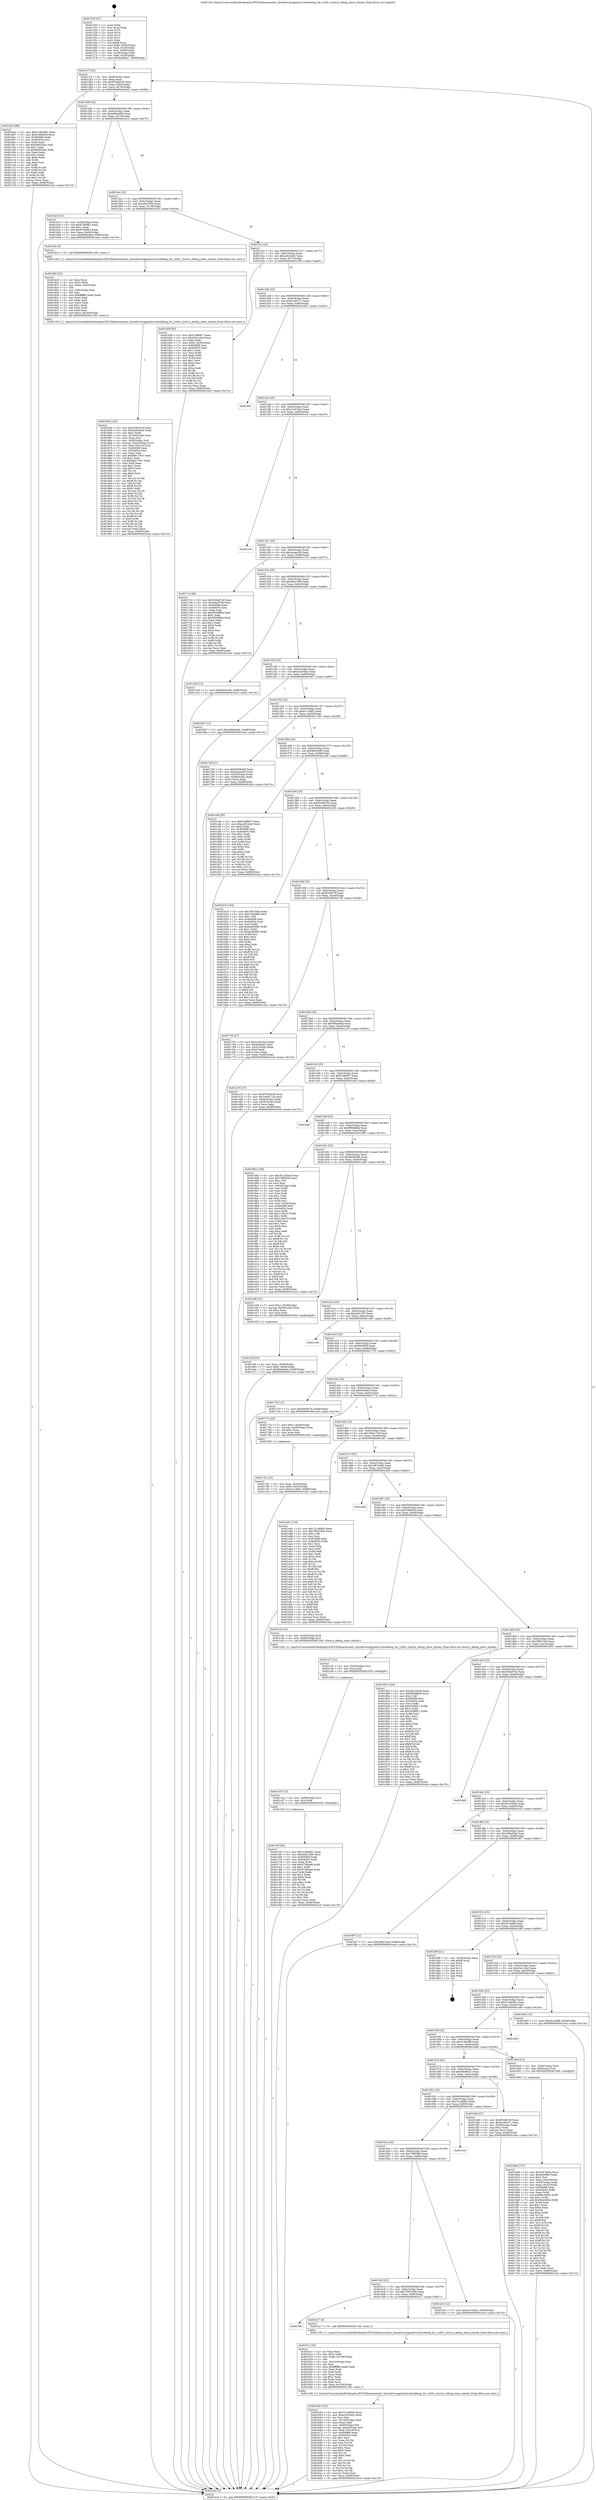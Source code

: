 digraph "0x401250" {
  label = "0x401250 (/mnt/c/Users/mathe/Desktop/tcc/POCII/binaries/extr_linuxdriversgpuhost1xhwdebug_hw_1x06.c_host1x_debug_show_mlocks_Final-ollvm.out::main(0))"
  labelloc = "t"
  node[shape=record]

  Entry [label="",width=0.3,height=0.3,shape=circle,fillcolor=black,style=filled]
  "0x40127f" [label="{
     0x40127f [23]\l
     | [instrs]\l
     &nbsp;&nbsp;0x40127f \<+3\>: mov -0x68(%rbp),%eax\l
     &nbsp;&nbsp;0x401282 \<+2\>: mov %eax,%ecx\l
     &nbsp;&nbsp;0x401284 \<+6\>: sub $0x97b9d238,%ecx\l
     &nbsp;&nbsp;0x40128a \<+3\>: mov %eax,-0x6c(%rbp)\l
     &nbsp;&nbsp;0x40128d \<+3\>: mov %ecx,-0x70(%rbp)\l
     &nbsp;&nbsp;0x401290 \<+6\>: je 0000000000401be2 \<main+0x992\>\l
  }"]
  "0x401be2" [label="{
     0x401be2 [88]\l
     | [instrs]\l
     &nbsp;&nbsp;0x401be2 \<+5\>: mov $0x5148e961,%eax\l
     &nbsp;&nbsp;0x401be7 \<+5\>: mov $0x2386a92f,%ecx\l
     &nbsp;&nbsp;0x401bec \<+7\>: mov 0x404068,%edx\l
     &nbsp;&nbsp;0x401bf3 \<+7\>: mov 0x404054,%esi\l
     &nbsp;&nbsp;0x401bfa \<+2\>: mov %edx,%edi\l
     &nbsp;&nbsp;0x401bfc \<+6\>: add $0x8a8520ac,%edi\l
     &nbsp;&nbsp;0x401c02 \<+3\>: sub $0x1,%edi\l
     &nbsp;&nbsp;0x401c05 \<+6\>: sub $0x8a8520ac,%edi\l
     &nbsp;&nbsp;0x401c0b \<+3\>: imul %edi,%edx\l
     &nbsp;&nbsp;0x401c0e \<+3\>: and $0x1,%edx\l
     &nbsp;&nbsp;0x401c11 \<+3\>: cmp $0x0,%edx\l
     &nbsp;&nbsp;0x401c14 \<+4\>: sete %r8b\l
     &nbsp;&nbsp;0x401c18 \<+3\>: cmp $0xa,%esi\l
     &nbsp;&nbsp;0x401c1b \<+4\>: setl %r9b\l
     &nbsp;&nbsp;0x401c1f \<+3\>: mov %r8b,%r10b\l
     &nbsp;&nbsp;0x401c22 \<+3\>: and %r9b,%r10b\l
     &nbsp;&nbsp;0x401c25 \<+3\>: xor %r9b,%r8b\l
     &nbsp;&nbsp;0x401c28 \<+3\>: or %r8b,%r10b\l
     &nbsp;&nbsp;0x401c2b \<+4\>: test $0x1,%r10b\l
     &nbsp;&nbsp;0x401c2f \<+3\>: cmovne %ecx,%eax\l
     &nbsp;&nbsp;0x401c32 \<+3\>: mov %eax,-0x68(%rbp)\l
     &nbsp;&nbsp;0x401c35 \<+5\>: jmp 0000000000401ecd \<main+0xc7d\>\l
  }"]
  "0x401296" [label="{
     0x401296 [22]\l
     | [instrs]\l
     &nbsp;&nbsp;0x401296 \<+5\>: jmp 000000000040129b \<main+0x4b\>\l
     &nbsp;&nbsp;0x40129b \<+3\>: mov -0x6c(%rbp),%eax\l
     &nbsp;&nbsp;0x40129e \<+5\>: sub $0xa08de46b,%eax\l
     &nbsp;&nbsp;0x4012a3 \<+3\>: mov %eax,-0x74(%rbp)\l
     &nbsp;&nbsp;0x4012a6 \<+6\>: je 0000000000401bc3 \<main+0x973\>\l
  }"]
  Exit [label="",width=0.3,height=0.3,shape=circle,fillcolor=black,style=filled,peripheries=2]
  "0x401bc3" [label="{
     0x401bc3 [31]\l
     | [instrs]\l
     &nbsp;&nbsp;0x401bc3 \<+3\>: mov -0x64(%rbp),%eax\l
     &nbsp;&nbsp;0x401bc6 \<+5\>: sub $0x97f4dfb2,%eax\l
     &nbsp;&nbsp;0x401bcb \<+3\>: add $0x1,%eax\l
     &nbsp;&nbsp;0x401bce \<+5\>: add $0x97f4dfb2,%eax\l
     &nbsp;&nbsp;0x401bd3 \<+3\>: mov %eax,-0x64(%rbp)\l
     &nbsp;&nbsp;0x401bd6 \<+7\>: movl $0xf69ab9a9,-0x68(%rbp)\l
     &nbsp;&nbsp;0x401bdd \<+5\>: jmp 0000000000401ecd \<main+0xc7d\>\l
  }"]
  "0x4012ac" [label="{
     0x4012ac [22]\l
     | [instrs]\l
     &nbsp;&nbsp;0x4012ac \<+5\>: jmp 00000000004012b1 \<main+0x61\>\l
     &nbsp;&nbsp;0x4012b1 \<+3\>: mov -0x6c(%rbp),%eax\l
     &nbsp;&nbsp;0x4012b4 \<+5\>: sub $0xa8ecf79d,%eax\l
     &nbsp;&nbsp;0x4012b9 \<+3\>: mov %eax,-0x78(%rbp)\l
     &nbsp;&nbsp;0x4012bc \<+6\>: je 000000000040181b \<main+0x5cb\>\l
  }"]
  "0x401c5f" [label="{
     0x401c5f [94]\l
     | [instrs]\l
     &nbsp;&nbsp;0x401c5f \<+5\>: mov $0x5148e961,%eax\l
     &nbsp;&nbsp;0x401c64 \<+5\>: mov $0xe6e21f88,%ecx\l
     &nbsp;&nbsp;0x401c69 \<+7\>: mov 0x404068,%edx\l
     &nbsp;&nbsp;0x401c70 \<+8\>: mov 0x404054,%r8d\l
     &nbsp;&nbsp;0x401c78 \<+3\>: mov %edx,%r9d\l
     &nbsp;&nbsp;0x401c7b \<+7\>: add $0x473fdaa8,%r9d\l
     &nbsp;&nbsp;0x401c82 \<+4\>: sub $0x1,%r9d\l
     &nbsp;&nbsp;0x401c86 \<+7\>: sub $0x473fdaa8,%r9d\l
     &nbsp;&nbsp;0x401c8d \<+4\>: imul %r9d,%edx\l
     &nbsp;&nbsp;0x401c91 \<+3\>: and $0x1,%edx\l
     &nbsp;&nbsp;0x401c94 \<+3\>: cmp $0x0,%edx\l
     &nbsp;&nbsp;0x401c97 \<+4\>: sete %r10b\l
     &nbsp;&nbsp;0x401c9b \<+4\>: cmp $0xa,%r8d\l
     &nbsp;&nbsp;0x401c9f \<+4\>: setl %r11b\l
     &nbsp;&nbsp;0x401ca3 \<+3\>: mov %r10b,%bl\l
     &nbsp;&nbsp;0x401ca6 \<+3\>: and %r11b,%bl\l
     &nbsp;&nbsp;0x401ca9 \<+3\>: xor %r11b,%r10b\l
     &nbsp;&nbsp;0x401cac \<+3\>: or %r10b,%bl\l
     &nbsp;&nbsp;0x401caf \<+3\>: test $0x1,%bl\l
     &nbsp;&nbsp;0x401cb2 \<+3\>: cmovne %ecx,%eax\l
     &nbsp;&nbsp;0x401cb5 \<+3\>: mov %eax,-0x68(%rbp)\l
     &nbsp;&nbsp;0x401cb8 \<+5\>: jmp 0000000000401ecd \<main+0xc7d\>\l
  }"]
  "0x40181b" [label="{
     0x40181b [5]\l
     | [instrs]\l
     &nbsp;&nbsp;0x40181b \<+5\>: call 0000000000401160 \<next_i\>\l
     | [calls]\l
     &nbsp;&nbsp;0x401160 \{1\} (/mnt/c/Users/mathe/Desktop/tcc/POCII/binaries/extr_linuxdriversgpuhost1xhwdebug_hw_1x06.c_host1x_debug_show_mlocks_Final-ollvm.out::next_i)\l
  }"]
  "0x4012c2" [label="{
     0x4012c2 [22]\l
     | [instrs]\l
     &nbsp;&nbsp;0x4012c2 \<+5\>: jmp 00000000004012c7 \<main+0x77\>\l
     &nbsp;&nbsp;0x4012c7 \<+3\>: mov -0x6c(%rbp),%eax\l
     &nbsp;&nbsp;0x4012ca \<+5\>: sub $0xac623ed3,%eax\l
     &nbsp;&nbsp;0x4012cf \<+3\>: mov %eax,-0x7c(%rbp)\l
     &nbsp;&nbsp;0x4012d2 \<+6\>: je 0000000000401d39 \<main+0xae9\>\l
  }"]
  "0x401c53" [label="{
     0x401c53 [12]\l
     | [instrs]\l
     &nbsp;&nbsp;0x401c53 \<+4\>: mov -0x60(%rbp),%rsi\l
     &nbsp;&nbsp;0x401c57 \<+3\>: mov %rsi,%rdi\l
     &nbsp;&nbsp;0x401c5a \<+5\>: call 0000000000401030 \<free@plt\>\l
     | [calls]\l
     &nbsp;&nbsp;0x401030 \{1\} (unknown)\l
  }"]
  "0x401d39" [label="{
     0x401d39 [90]\l
     | [instrs]\l
     &nbsp;&nbsp;0x401d39 \<+5\>: mov $0xf7af8067,%eax\l
     &nbsp;&nbsp;0x401d3e \<+5\>: mov $0x45e1c6a3,%ecx\l
     &nbsp;&nbsp;0x401d43 \<+2\>: xor %edx,%edx\l
     &nbsp;&nbsp;0x401d45 \<+7\>: movl $0x0,-0x34(%rbp)\l
     &nbsp;&nbsp;0x401d4c \<+7\>: mov 0x404068,%esi\l
     &nbsp;&nbsp;0x401d53 \<+7\>: mov 0x404054,%edi\l
     &nbsp;&nbsp;0x401d5a \<+3\>: sub $0x1,%edx\l
     &nbsp;&nbsp;0x401d5d \<+3\>: mov %esi,%r8d\l
     &nbsp;&nbsp;0x401d60 \<+3\>: add %edx,%r8d\l
     &nbsp;&nbsp;0x401d63 \<+4\>: imul %r8d,%esi\l
     &nbsp;&nbsp;0x401d67 \<+3\>: and $0x1,%esi\l
     &nbsp;&nbsp;0x401d6a \<+3\>: cmp $0x0,%esi\l
     &nbsp;&nbsp;0x401d6d \<+4\>: sete %r9b\l
     &nbsp;&nbsp;0x401d71 \<+3\>: cmp $0xa,%edi\l
     &nbsp;&nbsp;0x401d74 \<+4\>: setl %r10b\l
     &nbsp;&nbsp;0x401d78 \<+3\>: mov %r9b,%r11b\l
     &nbsp;&nbsp;0x401d7b \<+3\>: and %r10b,%r11b\l
     &nbsp;&nbsp;0x401d7e \<+3\>: xor %r10b,%r9b\l
     &nbsp;&nbsp;0x401d81 \<+3\>: or %r9b,%r11b\l
     &nbsp;&nbsp;0x401d84 \<+4\>: test $0x1,%r11b\l
     &nbsp;&nbsp;0x401d88 \<+3\>: cmovne %ecx,%eax\l
     &nbsp;&nbsp;0x401d8b \<+3\>: mov %eax,-0x68(%rbp)\l
     &nbsp;&nbsp;0x401d8e \<+5\>: jmp 0000000000401ecd \<main+0xc7d\>\l
  }"]
  "0x4012d8" [label="{
     0x4012d8 [22]\l
     | [instrs]\l
     &nbsp;&nbsp;0x4012d8 \<+5\>: jmp 00000000004012dd \<main+0x8d\>\l
     &nbsp;&nbsp;0x4012dd \<+3\>: mov -0x6c(%rbp),%eax\l
     &nbsp;&nbsp;0x4012e0 \<+5\>: sub $0xb14f1671,%eax\l
     &nbsp;&nbsp;0x4012e5 \<+3\>: mov %eax,-0x80(%rbp)\l
     &nbsp;&nbsp;0x4012e8 \<+6\>: je 0000000000401601 \<main+0x3b1\>\l
  }"]
  "0x401c47" [label="{
     0x401c47 [12]\l
     | [instrs]\l
     &nbsp;&nbsp;0x401c47 \<+4\>: mov -0x50(%rbp),%rsi\l
     &nbsp;&nbsp;0x401c4b \<+3\>: mov %rsi,%rdi\l
     &nbsp;&nbsp;0x401c4e \<+5\>: call 0000000000401030 \<free@plt\>\l
     | [calls]\l
     &nbsp;&nbsp;0x401030 \{1\} (unknown)\l
  }"]
  "0x401601" [label="{
     0x401601\l
  }", style=dashed]
  "0x4012ee" [label="{
     0x4012ee [25]\l
     | [instrs]\l
     &nbsp;&nbsp;0x4012ee \<+5\>: jmp 00000000004012f3 \<main+0xa3\>\l
     &nbsp;&nbsp;0x4012f3 \<+3\>: mov -0x6c(%rbp),%eax\l
     &nbsp;&nbsp;0x4012f6 \<+5\>: sub $0xc1e019a3,%eax\l
     &nbsp;&nbsp;0x4012fb \<+6\>: mov %eax,-0x84(%rbp)\l
     &nbsp;&nbsp;0x401301 \<+6\>: je 0000000000401cc9 \<main+0xa79\>\l
  }"]
  "0x401b50" [label="{
     0x401b50 [103]\l
     | [instrs]\l
     &nbsp;&nbsp;0x401b50 \<+5\>: mov $0x721a89d5,%ecx\l
     &nbsp;&nbsp;0x401b55 \<+5\>: mov $0xec2036a3,%edx\l
     &nbsp;&nbsp;0x401b5a \<+2\>: xor %esi,%esi\l
     &nbsp;&nbsp;0x401b5c \<+6\>: mov -0x108(%rbp),%edi\l
     &nbsp;&nbsp;0x401b62 \<+3\>: imul %eax,%edi\l
     &nbsp;&nbsp;0x401b65 \<+4\>: mov -0x60(%rbp),%r8\l
     &nbsp;&nbsp;0x401b69 \<+4\>: movslq -0x64(%rbp),%r9\l
     &nbsp;&nbsp;0x401b6d \<+4\>: mov %edi,(%r8,%r9,4)\l
     &nbsp;&nbsp;0x401b71 \<+7\>: mov 0x404068,%eax\l
     &nbsp;&nbsp;0x401b78 \<+7\>: mov 0x404054,%edi\l
     &nbsp;&nbsp;0x401b7f \<+3\>: sub $0x1,%esi\l
     &nbsp;&nbsp;0x401b82 \<+3\>: mov %eax,%r10d\l
     &nbsp;&nbsp;0x401b85 \<+3\>: add %esi,%r10d\l
     &nbsp;&nbsp;0x401b88 \<+4\>: imul %r10d,%eax\l
     &nbsp;&nbsp;0x401b8c \<+3\>: and $0x1,%eax\l
     &nbsp;&nbsp;0x401b8f \<+3\>: cmp $0x0,%eax\l
     &nbsp;&nbsp;0x401b92 \<+4\>: sete %r11b\l
     &nbsp;&nbsp;0x401b96 \<+3\>: cmp $0xa,%edi\l
     &nbsp;&nbsp;0x401b99 \<+3\>: setl %bl\l
     &nbsp;&nbsp;0x401b9c \<+3\>: mov %r11b,%r14b\l
     &nbsp;&nbsp;0x401b9f \<+3\>: and %bl,%r14b\l
     &nbsp;&nbsp;0x401ba2 \<+3\>: xor %bl,%r11b\l
     &nbsp;&nbsp;0x401ba5 \<+3\>: or %r11b,%r14b\l
     &nbsp;&nbsp;0x401ba8 \<+4\>: test $0x1,%r14b\l
     &nbsp;&nbsp;0x401bac \<+3\>: cmovne %edx,%ecx\l
     &nbsp;&nbsp;0x401baf \<+3\>: mov %ecx,-0x68(%rbp)\l
     &nbsp;&nbsp;0x401bb2 \<+5\>: jmp 0000000000401ecd \<main+0xc7d\>\l
  }"]
  "0x401cc9" [label="{
     0x401cc9\l
  }", style=dashed]
  "0x401307" [label="{
     0x401307 [25]\l
     | [instrs]\l
     &nbsp;&nbsp;0x401307 \<+5\>: jmp 000000000040130c \<main+0xbc\>\l
     &nbsp;&nbsp;0x40130c \<+3\>: mov -0x6c(%rbp),%eax\l
     &nbsp;&nbsp;0x40130f \<+5\>: sub $0xce4aac5d,%eax\l
     &nbsp;&nbsp;0x401314 \<+6\>: mov %eax,-0x88(%rbp)\l
     &nbsp;&nbsp;0x40131a \<+6\>: je 00000000004017c3 \<main+0x573\>\l
  }"]
  "0x401b1c" [label="{
     0x401b1c [52]\l
     | [instrs]\l
     &nbsp;&nbsp;0x401b1c \<+2\>: xor %ecx,%ecx\l
     &nbsp;&nbsp;0x401b1e \<+5\>: mov $0x2,%edx\l
     &nbsp;&nbsp;0x401b23 \<+6\>: mov %edx,-0x104(%rbp)\l
     &nbsp;&nbsp;0x401b29 \<+1\>: cltd\l
     &nbsp;&nbsp;0x401b2a \<+6\>: mov -0x104(%rbp),%esi\l
     &nbsp;&nbsp;0x401b30 \<+2\>: idiv %esi\l
     &nbsp;&nbsp;0x401b32 \<+6\>: imul $0xfffffffe,%edx,%edx\l
     &nbsp;&nbsp;0x401b38 \<+2\>: mov %ecx,%edi\l
     &nbsp;&nbsp;0x401b3a \<+2\>: sub %edx,%edi\l
     &nbsp;&nbsp;0x401b3c \<+2\>: mov %ecx,%edx\l
     &nbsp;&nbsp;0x401b3e \<+3\>: sub $0x1,%edx\l
     &nbsp;&nbsp;0x401b41 \<+2\>: add %edx,%edi\l
     &nbsp;&nbsp;0x401b43 \<+2\>: sub %edi,%ecx\l
     &nbsp;&nbsp;0x401b45 \<+6\>: mov %ecx,-0x108(%rbp)\l
     &nbsp;&nbsp;0x401b4b \<+5\>: call 0000000000401160 \<next_i\>\l
     | [calls]\l
     &nbsp;&nbsp;0x401160 \{1\} (/mnt/c/Users/mathe/Desktop/tcc/POCII/binaries/extr_linuxdriversgpuhost1xhwdebug_hw_1x06.c_host1x_debug_show_mlocks_Final-ollvm.out::next_i)\l
  }"]
  "0x4017c3" [label="{
     0x4017c3 [88]\l
     | [instrs]\l
     &nbsp;&nbsp;0x4017c3 \<+5\>: mov $0x359a97cd,%eax\l
     &nbsp;&nbsp;0x4017c8 \<+5\>: mov $0xa8ecf79d,%ecx\l
     &nbsp;&nbsp;0x4017cd \<+7\>: mov 0x404068,%edx\l
     &nbsp;&nbsp;0x4017d4 \<+7\>: mov 0x404054,%esi\l
     &nbsp;&nbsp;0x4017db \<+2\>: mov %edx,%edi\l
     &nbsp;&nbsp;0x4017dd \<+6\>: add $0x605df984,%edi\l
     &nbsp;&nbsp;0x4017e3 \<+3\>: sub $0x1,%edi\l
     &nbsp;&nbsp;0x4017e6 \<+6\>: sub $0x605df984,%edi\l
     &nbsp;&nbsp;0x4017ec \<+3\>: imul %edi,%edx\l
     &nbsp;&nbsp;0x4017ef \<+3\>: and $0x1,%edx\l
     &nbsp;&nbsp;0x4017f2 \<+3\>: cmp $0x0,%edx\l
     &nbsp;&nbsp;0x4017f5 \<+4\>: sete %r8b\l
     &nbsp;&nbsp;0x4017f9 \<+3\>: cmp $0xa,%esi\l
     &nbsp;&nbsp;0x4017fc \<+4\>: setl %r9b\l
     &nbsp;&nbsp;0x401800 \<+3\>: mov %r8b,%r10b\l
     &nbsp;&nbsp;0x401803 \<+3\>: and %r9b,%r10b\l
     &nbsp;&nbsp;0x401806 \<+3\>: xor %r9b,%r8b\l
     &nbsp;&nbsp;0x401809 \<+3\>: or %r8b,%r10b\l
     &nbsp;&nbsp;0x40180c \<+4\>: test $0x1,%r10b\l
     &nbsp;&nbsp;0x401810 \<+3\>: cmovne %ecx,%eax\l
     &nbsp;&nbsp;0x401813 \<+3\>: mov %eax,-0x68(%rbp)\l
     &nbsp;&nbsp;0x401816 \<+5\>: jmp 0000000000401ecd \<main+0xc7d\>\l
  }"]
  "0x401320" [label="{
     0x401320 [25]\l
     | [instrs]\l
     &nbsp;&nbsp;0x401320 \<+5\>: jmp 0000000000401325 \<main+0xd5\>\l
     &nbsp;&nbsp;0x401325 \<+3\>: mov -0x6c(%rbp),%eax\l
     &nbsp;&nbsp;0x401328 \<+5\>: sub $0xe6e21f88,%eax\l
     &nbsp;&nbsp;0x40132d \<+6\>: mov %eax,-0x8c(%rbp)\l
     &nbsp;&nbsp;0x401333 \<+6\>: je 0000000000401cbd \<main+0xa6d\>\l
  }"]
  "0x4015dc" [label="{
     0x4015dc\l
  }", style=dashed]
  "0x401cbd" [label="{
     0x401cbd [12]\l
     | [instrs]\l
     &nbsp;&nbsp;0x401cbd \<+7\>: movl $0xf48c5c96,-0x68(%rbp)\l
     &nbsp;&nbsp;0x401cc4 \<+5\>: jmp 0000000000401ecd \<main+0xc7d\>\l
  }"]
  "0x401339" [label="{
     0x401339 [25]\l
     | [instrs]\l
     &nbsp;&nbsp;0x401339 \<+5\>: jmp 000000000040133e \<main+0xee\>\l
     &nbsp;&nbsp;0x40133e \<+3\>: mov -0x6c(%rbp),%eax\l
     &nbsp;&nbsp;0x401341 \<+5\>: sub $0xec2036a3,%eax\l
     &nbsp;&nbsp;0x401346 \<+6\>: mov %eax,-0x90(%rbp)\l
     &nbsp;&nbsp;0x40134c \<+6\>: je 0000000000401bb7 \<main+0x967\>\l
  }"]
  "0x401b17" [label="{
     0x401b17 [5]\l
     | [instrs]\l
     &nbsp;&nbsp;0x401b17 \<+5\>: call 0000000000401160 \<next_i\>\l
     | [calls]\l
     &nbsp;&nbsp;0x401160 \{1\} (/mnt/c/Users/mathe/Desktop/tcc/POCII/binaries/extr_linuxdriversgpuhost1xhwdebug_hw_1x06.c_host1x_debug_show_mlocks_Final-ollvm.out::next_i)\l
  }"]
  "0x401bb7" [label="{
     0x401bb7 [12]\l
     | [instrs]\l
     &nbsp;&nbsp;0x401bb7 \<+7\>: movl $0xa08de46b,-0x68(%rbp)\l
     &nbsp;&nbsp;0x401bbe \<+5\>: jmp 0000000000401ecd \<main+0xc7d\>\l
  }"]
  "0x401352" [label="{
     0x401352 [25]\l
     | [instrs]\l
     &nbsp;&nbsp;0x401352 \<+5\>: jmp 0000000000401357 \<main+0x107\>\l
     &nbsp;&nbsp;0x401357 \<+3\>: mov -0x6c(%rbp),%eax\l
     &nbsp;&nbsp;0x40135a \<+5\>: sub $0xec7c4fd2,%eax\l
     &nbsp;&nbsp;0x40135f \<+6\>: mov %eax,-0x94(%rbp)\l
     &nbsp;&nbsp;0x401365 \<+6\>: je 00000000004017a8 \<main+0x558\>\l
  }"]
  "0x401a5f" [label="{
     0x401a5f [23]\l
     | [instrs]\l
     &nbsp;&nbsp;0x401a5f \<+4\>: mov %rax,-0x60(%rbp)\l
     &nbsp;&nbsp;0x401a63 \<+7\>: movl $0x0,-0x64(%rbp)\l
     &nbsp;&nbsp;0x401a6a \<+7\>: movl $0xf69ab9a9,-0x68(%rbp)\l
     &nbsp;&nbsp;0x401a71 \<+5\>: jmp 0000000000401ecd \<main+0xc7d\>\l
  }"]
  "0x4017a8" [label="{
     0x4017a8 [27]\l
     | [instrs]\l
     &nbsp;&nbsp;0x4017a8 \<+5\>: mov $0xfe0064b8,%eax\l
     &nbsp;&nbsp;0x4017ad \<+5\>: mov $0xce4aac5d,%ecx\l
     &nbsp;&nbsp;0x4017b2 \<+3\>: mov -0x54(%rbp),%edx\l
     &nbsp;&nbsp;0x4017b5 \<+3\>: cmp -0x48(%rbp),%edx\l
     &nbsp;&nbsp;0x4017b8 \<+3\>: cmovl %ecx,%eax\l
     &nbsp;&nbsp;0x4017bb \<+3\>: mov %eax,-0x68(%rbp)\l
     &nbsp;&nbsp;0x4017be \<+5\>: jmp 0000000000401ecd \<main+0xc7d\>\l
  }"]
  "0x40136b" [label="{
     0x40136b [25]\l
     | [instrs]\l
     &nbsp;&nbsp;0x40136b \<+5\>: jmp 0000000000401370 \<main+0x120\>\l
     &nbsp;&nbsp;0x401370 \<+3\>: mov -0x6c(%rbp),%eax\l
     &nbsp;&nbsp;0x401373 \<+5\>: sub $0xf48c5c96,%eax\l
     &nbsp;&nbsp;0x401378 \<+6\>: mov %eax,-0x98(%rbp)\l
     &nbsp;&nbsp;0x40137e \<+6\>: je 0000000000401ce6 \<main+0xa96\>\l
  }"]
  "0x4015c3" [label="{
     0x4015c3 [25]\l
     | [instrs]\l
     &nbsp;&nbsp;0x4015c3 \<+5\>: jmp 00000000004015c8 \<main+0x378\>\l
     &nbsp;&nbsp;0x4015c8 \<+3\>: mov -0x6c(%rbp),%eax\l
     &nbsp;&nbsp;0x4015cb \<+5\>: sub $0x795d1656,%eax\l
     &nbsp;&nbsp;0x4015d0 \<+6\>: mov %eax,-0xf8(%rbp)\l
     &nbsp;&nbsp;0x4015d6 \<+6\>: je 0000000000401b17 \<main+0x8c7\>\l
  }"]
  "0x401ce6" [label="{
     0x401ce6 [83]\l
     | [instrs]\l
     &nbsp;&nbsp;0x401ce6 \<+5\>: mov $0xf7af8067,%eax\l
     &nbsp;&nbsp;0x401ceb \<+5\>: mov $0xac623ed3,%ecx\l
     &nbsp;&nbsp;0x401cf0 \<+2\>: xor %edx,%edx\l
     &nbsp;&nbsp;0x401cf2 \<+7\>: mov 0x404068,%esi\l
     &nbsp;&nbsp;0x401cf9 \<+7\>: mov 0x404054,%edi\l
     &nbsp;&nbsp;0x401d00 \<+3\>: sub $0x1,%edx\l
     &nbsp;&nbsp;0x401d03 \<+3\>: mov %esi,%r8d\l
     &nbsp;&nbsp;0x401d06 \<+3\>: add %edx,%r8d\l
     &nbsp;&nbsp;0x401d09 \<+4\>: imul %r8d,%esi\l
     &nbsp;&nbsp;0x401d0d \<+3\>: and $0x1,%esi\l
     &nbsp;&nbsp;0x401d10 \<+3\>: cmp $0x0,%esi\l
     &nbsp;&nbsp;0x401d13 \<+4\>: sete %r9b\l
     &nbsp;&nbsp;0x401d17 \<+3\>: cmp $0xa,%edi\l
     &nbsp;&nbsp;0x401d1a \<+4\>: setl %r10b\l
     &nbsp;&nbsp;0x401d1e \<+3\>: mov %r9b,%r11b\l
     &nbsp;&nbsp;0x401d21 \<+3\>: and %r10b,%r11b\l
     &nbsp;&nbsp;0x401d24 \<+3\>: xor %r10b,%r9b\l
     &nbsp;&nbsp;0x401d27 \<+3\>: or %r9b,%r11b\l
     &nbsp;&nbsp;0x401d2a \<+4\>: test $0x1,%r11b\l
     &nbsp;&nbsp;0x401d2e \<+3\>: cmovne %ecx,%eax\l
     &nbsp;&nbsp;0x401d31 \<+3\>: mov %eax,-0x68(%rbp)\l
     &nbsp;&nbsp;0x401d34 \<+5\>: jmp 0000000000401ecd \<main+0xc7d\>\l
  }"]
  "0x401384" [label="{
     0x401384 [25]\l
     | [instrs]\l
     &nbsp;&nbsp;0x401384 \<+5\>: jmp 0000000000401389 \<main+0x139\>\l
     &nbsp;&nbsp;0x401389 \<+3\>: mov -0x6c(%rbp),%eax\l
     &nbsp;&nbsp;0x40138c \<+5\>: sub $0xf5048150,%eax\l
     &nbsp;&nbsp;0x401391 \<+6\>: mov %eax,-0x9c(%rbp)\l
     &nbsp;&nbsp;0x401397 \<+6\>: je 0000000000401619 \<main+0x3c9\>\l
  }"]
  "0x401a3c" [label="{
     0x401a3c [12]\l
     | [instrs]\l
     &nbsp;&nbsp;0x401a3c \<+7\>: movl $0xec7c4fd2,-0x68(%rbp)\l
     &nbsp;&nbsp;0x401a43 \<+5\>: jmp 0000000000401ecd \<main+0xc7d\>\l
  }"]
  "0x401619" [label="{
     0x401619 [144]\l
     | [instrs]\l
     &nbsp;&nbsp;0x401619 \<+5\>: mov $0x1f67ab0b,%eax\l
     &nbsp;&nbsp;0x40161e \<+5\>: mov $0x51fba9fb,%ecx\l
     &nbsp;&nbsp;0x401623 \<+2\>: mov $0x1,%dl\l
     &nbsp;&nbsp;0x401625 \<+7\>: mov 0x404068,%esi\l
     &nbsp;&nbsp;0x40162c \<+7\>: mov 0x404054,%edi\l
     &nbsp;&nbsp;0x401633 \<+3\>: mov %esi,%r8d\l
     &nbsp;&nbsp;0x401636 \<+7\>: add $0xdcd0f485,%r8d\l
     &nbsp;&nbsp;0x40163d \<+4\>: sub $0x1,%r8d\l
     &nbsp;&nbsp;0x401641 \<+7\>: sub $0xdcd0f485,%r8d\l
     &nbsp;&nbsp;0x401648 \<+4\>: imul %r8d,%esi\l
     &nbsp;&nbsp;0x40164c \<+3\>: and $0x1,%esi\l
     &nbsp;&nbsp;0x40164f \<+3\>: cmp $0x0,%esi\l
     &nbsp;&nbsp;0x401652 \<+4\>: sete %r9b\l
     &nbsp;&nbsp;0x401656 \<+3\>: cmp $0xa,%edi\l
     &nbsp;&nbsp;0x401659 \<+4\>: setl %r10b\l
     &nbsp;&nbsp;0x40165d \<+3\>: mov %r9b,%r11b\l
     &nbsp;&nbsp;0x401660 \<+4\>: xor $0xff,%r11b\l
     &nbsp;&nbsp;0x401664 \<+3\>: mov %r10b,%bl\l
     &nbsp;&nbsp;0x401667 \<+3\>: xor $0xff,%bl\l
     &nbsp;&nbsp;0x40166a \<+3\>: xor $0x0,%dl\l
     &nbsp;&nbsp;0x40166d \<+3\>: mov %r11b,%r14b\l
     &nbsp;&nbsp;0x401670 \<+4\>: and $0x0,%r14b\l
     &nbsp;&nbsp;0x401674 \<+3\>: and %dl,%r9b\l
     &nbsp;&nbsp;0x401677 \<+3\>: mov %bl,%r15b\l
     &nbsp;&nbsp;0x40167a \<+4\>: and $0x0,%r15b\l
     &nbsp;&nbsp;0x40167e \<+3\>: and %dl,%r10b\l
     &nbsp;&nbsp;0x401681 \<+3\>: or %r9b,%r14b\l
     &nbsp;&nbsp;0x401684 \<+3\>: or %r10b,%r15b\l
     &nbsp;&nbsp;0x401687 \<+3\>: xor %r15b,%r14b\l
     &nbsp;&nbsp;0x40168a \<+3\>: or %bl,%r11b\l
     &nbsp;&nbsp;0x40168d \<+4\>: xor $0xff,%r11b\l
     &nbsp;&nbsp;0x401691 \<+3\>: or $0x0,%dl\l
     &nbsp;&nbsp;0x401694 \<+3\>: and %dl,%r11b\l
     &nbsp;&nbsp;0x401697 \<+3\>: or %r11b,%r14b\l
     &nbsp;&nbsp;0x40169a \<+4\>: test $0x1,%r14b\l
     &nbsp;&nbsp;0x40169e \<+3\>: cmovne %ecx,%eax\l
     &nbsp;&nbsp;0x4016a1 \<+3\>: mov %eax,-0x68(%rbp)\l
     &nbsp;&nbsp;0x4016a4 \<+5\>: jmp 0000000000401ecd \<main+0xc7d\>\l
  }"]
  "0x40139d" [label="{
     0x40139d [25]\l
     | [instrs]\l
     &nbsp;&nbsp;0x40139d \<+5\>: jmp 00000000004013a2 \<main+0x152\>\l
     &nbsp;&nbsp;0x4013a2 \<+3\>: mov -0x6c(%rbp),%eax\l
     &nbsp;&nbsp;0x4013a5 \<+5\>: sub $0xf545873f,%eax\l
     &nbsp;&nbsp;0x4013aa \<+6\>: mov %eax,-0xa0(%rbp)\l
     &nbsp;&nbsp;0x4013b0 \<+6\>: je 000000000040175f \<main+0x50f\>\l
  }"]
  "0x4015aa" [label="{
     0x4015aa [25]\l
     | [instrs]\l
     &nbsp;&nbsp;0x4015aa \<+5\>: jmp 00000000004015af \<main+0x35f\>\l
     &nbsp;&nbsp;0x4015af \<+3\>: mov -0x6c(%rbp),%eax\l
     &nbsp;&nbsp;0x4015b2 \<+5\>: sub $0x73ff53b6,%eax\l
     &nbsp;&nbsp;0x4015b7 \<+6\>: mov %eax,-0xf4(%rbp)\l
     &nbsp;&nbsp;0x4015bd \<+6\>: je 0000000000401a3c \<main+0x7ec\>\l
  }"]
  "0x40175f" [label="{
     0x40175f [27]\l
     | [instrs]\l
     &nbsp;&nbsp;0x40175f \<+5\>: mov $0xc1e019a3,%eax\l
     &nbsp;&nbsp;0x401764 \<+5\>: mov $0x9e5efa2,%ecx\l
     &nbsp;&nbsp;0x401769 \<+3\>: mov -0x2c(%rbp),%edx\l
     &nbsp;&nbsp;0x40176c \<+3\>: cmp $0x0,%edx\l
     &nbsp;&nbsp;0x40176f \<+3\>: cmove %ecx,%eax\l
     &nbsp;&nbsp;0x401772 \<+3\>: mov %eax,-0x68(%rbp)\l
     &nbsp;&nbsp;0x401775 \<+5\>: jmp 0000000000401ecd \<main+0xc7d\>\l
  }"]
  "0x4013b6" [label="{
     0x4013b6 [25]\l
     | [instrs]\l
     &nbsp;&nbsp;0x4013b6 \<+5\>: jmp 00000000004013bb \<main+0x16b\>\l
     &nbsp;&nbsp;0x4013bb \<+3\>: mov -0x6c(%rbp),%eax\l
     &nbsp;&nbsp;0x4013be \<+5\>: sub $0xf69ab9a9,%eax\l
     &nbsp;&nbsp;0x4013c3 \<+6\>: mov %eax,-0xa4(%rbp)\l
     &nbsp;&nbsp;0x4013c9 \<+6\>: je 0000000000401a76 \<main+0x826\>\l
  }"]
  "0x401e3c" [label="{
     0x401e3c\l
  }", style=dashed]
  "0x401a76" [label="{
     0x401a76 [27]\l
     | [instrs]\l
     &nbsp;&nbsp;0x401a76 \<+5\>: mov $0x97b9d238,%eax\l
     &nbsp;&nbsp;0x401a7b \<+5\>: mov $0x18eb1729,%ecx\l
     &nbsp;&nbsp;0x401a80 \<+3\>: mov -0x64(%rbp),%edx\l
     &nbsp;&nbsp;0x401a83 \<+3\>: cmp -0x58(%rbp),%edx\l
     &nbsp;&nbsp;0x401a86 \<+3\>: cmovl %ecx,%eax\l
     &nbsp;&nbsp;0x401a89 \<+3\>: mov %eax,-0x68(%rbp)\l
     &nbsp;&nbsp;0x401a8c \<+5\>: jmp 0000000000401ecd \<main+0xc7d\>\l
  }"]
  "0x4013cf" [label="{
     0x4013cf [25]\l
     | [instrs]\l
     &nbsp;&nbsp;0x4013cf \<+5\>: jmp 00000000004013d4 \<main+0x184\>\l
     &nbsp;&nbsp;0x4013d4 \<+3\>: mov -0x6c(%rbp),%eax\l
     &nbsp;&nbsp;0x4013d7 \<+5\>: sub $0xf7af8067,%eax\l
     &nbsp;&nbsp;0x4013dc \<+6\>: mov %eax,-0xa8(%rbp)\l
     &nbsp;&nbsp;0x4013e2 \<+6\>: je 0000000000401ebf \<main+0xc6f\>\l
  }"]
  "0x401854" [label="{
     0x401854 [163]\l
     | [instrs]\l
     &nbsp;&nbsp;0x401854 \<+5\>: mov $0x359a97cd,%ecx\l
     &nbsp;&nbsp;0x401859 \<+5\>: mov $0x3e8cd29a,%edx\l
     &nbsp;&nbsp;0x40185e \<+3\>: mov $0x1,%r8b\l
     &nbsp;&nbsp;0x401861 \<+6\>: mov -0x100(%rbp),%esi\l
     &nbsp;&nbsp;0x401867 \<+3\>: imul %eax,%esi\l
     &nbsp;&nbsp;0x40186a \<+4\>: mov -0x50(%rbp),%r9\l
     &nbsp;&nbsp;0x40186e \<+4\>: movslq -0x54(%rbp),%r10\l
     &nbsp;&nbsp;0x401872 \<+4\>: mov %esi,(%r9,%r10,4)\l
     &nbsp;&nbsp;0x401876 \<+7\>: mov 0x404068,%eax\l
     &nbsp;&nbsp;0x40187d \<+7\>: mov 0x404054,%esi\l
     &nbsp;&nbsp;0x401884 \<+2\>: mov %eax,%edi\l
     &nbsp;&nbsp;0x401886 \<+6\>: add $0x69b17d07,%edi\l
     &nbsp;&nbsp;0x40188c \<+3\>: sub $0x1,%edi\l
     &nbsp;&nbsp;0x40188f \<+6\>: sub $0x69b17d07,%edi\l
     &nbsp;&nbsp;0x401895 \<+3\>: imul %edi,%eax\l
     &nbsp;&nbsp;0x401898 \<+3\>: and $0x1,%eax\l
     &nbsp;&nbsp;0x40189b \<+3\>: cmp $0x0,%eax\l
     &nbsp;&nbsp;0x40189e \<+4\>: sete %r11b\l
     &nbsp;&nbsp;0x4018a2 \<+3\>: cmp $0xa,%esi\l
     &nbsp;&nbsp;0x4018a5 \<+3\>: setl %bl\l
     &nbsp;&nbsp;0x4018a8 \<+3\>: mov %r11b,%r14b\l
     &nbsp;&nbsp;0x4018ab \<+4\>: xor $0xff,%r14b\l
     &nbsp;&nbsp;0x4018af \<+3\>: mov %bl,%r15b\l
     &nbsp;&nbsp;0x4018b2 \<+4\>: xor $0xff,%r15b\l
     &nbsp;&nbsp;0x4018b6 \<+4\>: xor $0x0,%r8b\l
     &nbsp;&nbsp;0x4018ba \<+3\>: mov %r14b,%r12b\l
     &nbsp;&nbsp;0x4018bd \<+4\>: and $0x0,%r12b\l
     &nbsp;&nbsp;0x4018c1 \<+3\>: and %r8b,%r11b\l
     &nbsp;&nbsp;0x4018c4 \<+3\>: mov %r15b,%r13b\l
     &nbsp;&nbsp;0x4018c7 \<+4\>: and $0x0,%r13b\l
     &nbsp;&nbsp;0x4018cb \<+3\>: and %r8b,%bl\l
     &nbsp;&nbsp;0x4018ce \<+3\>: or %r11b,%r12b\l
     &nbsp;&nbsp;0x4018d1 \<+3\>: or %bl,%r13b\l
     &nbsp;&nbsp;0x4018d4 \<+3\>: xor %r13b,%r12b\l
     &nbsp;&nbsp;0x4018d7 \<+3\>: or %r15b,%r14b\l
     &nbsp;&nbsp;0x4018da \<+4\>: xor $0xff,%r14b\l
     &nbsp;&nbsp;0x4018de \<+4\>: or $0x0,%r8b\l
     &nbsp;&nbsp;0x4018e2 \<+3\>: and %r8b,%r14b\l
     &nbsp;&nbsp;0x4018e5 \<+3\>: or %r14b,%r12b\l
     &nbsp;&nbsp;0x4018e8 \<+4\>: test $0x1,%r12b\l
     &nbsp;&nbsp;0x4018ec \<+3\>: cmovne %edx,%ecx\l
     &nbsp;&nbsp;0x4018ef \<+3\>: mov %ecx,-0x68(%rbp)\l
     &nbsp;&nbsp;0x4018f2 \<+5\>: jmp 0000000000401ecd \<main+0xc7d\>\l
  }"]
  "0x401ebf" [label="{
     0x401ebf\l
  }", style=dashed]
  "0x4013e8" [label="{
     0x4013e8 [25]\l
     | [instrs]\l
     &nbsp;&nbsp;0x4013e8 \<+5\>: jmp 00000000004013ed \<main+0x19d\>\l
     &nbsp;&nbsp;0x4013ed \<+3\>: mov -0x6c(%rbp),%eax\l
     &nbsp;&nbsp;0x4013f0 \<+5\>: sub $0xf9568dbd,%eax\l
     &nbsp;&nbsp;0x4013f5 \<+6\>: mov %eax,-0xac(%rbp)\l
     &nbsp;&nbsp;0x4013fb \<+6\>: je 0000000000401993 \<main+0x743\>\l
  }"]
  "0x401820" [label="{
     0x401820 [52]\l
     | [instrs]\l
     &nbsp;&nbsp;0x401820 \<+2\>: xor %ecx,%ecx\l
     &nbsp;&nbsp;0x401822 \<+5\>: mov $0x2,%edx\l
     &nbsp;&nbsp;0x401827 \<+6\>: mov %edx,-0xfc(%rbp)\l
     &nbsp;&nbsp;0x40182d \<+1\>: cltd\l
     &nbsp;&nbsp;0x40182e \<+6\>: mov -0xfc(%rbp),%esi\l
     &nbsp;&nbsp;0x401834 \<+2\>: idiv %esi\l
     &nbsp;&nbsp;0x401836 \<+6\>: imul $0xfffffffe,%edx,%edx\l
     &nbsp;&nbsp;0x40183c \<+2\>: mov %ecx,%edi\l
     &nbsp;&nbsp;0x40183e \<+2\>: sub %edx,%edi\l
     &nbsp;&nbsp;0x401840 \<+2\>: mov %ecx,%edx\l
     &nbsp;&nbsp;0x401842 \<+3\>: sub $0x1,%edx\l
     &nbsp;&nbsp;0x401845 \<+2\>: add %edx,%edi\l
     &nbsp;&nbsp;0x401847 \<+2\>: sub %edi,%ecx\l
     &nbsp;&nbsp;0x401849 \<+6\>: mov %ecx,-0x100(%rbp)\l
     &nbsp;&nbsp;0x40184f \<+5\>: call 0000000000401160 \<next_i\>\l
     | [calls]\l
     &nbsp;&nbsp;0x401160 \{1\} (/mnt/c/Users/mathe/Desktop/tcc/POCII/binaries/extr_linuxdriversgpuhost1xhwdebug_hw_1x06.c_host1x_debug_show_mlocks_Final-ollvm.out::next_i)\l
  }"]
  "0x401993" [label="{
     0x401993 [169]\l
     | [instrs]\l
     &nbsp;&nbsp;0x401993 \<+5\>: mov $0x3b13d0ad,%eax\l
     &nbsp;&nbsp;0x401998 \<+5\>: mov $0x73ff53b6,%ecx\l
     &nbsp;&nbsp;0x40199d \<+2\>: mov $0x1,%dl\l
     &nbsp;&nbsp;0x40199f \<+2\>: xor %esi,%esi\l
     &nbsp;&nbsp;0x4019a1 \<+3\>: mov -0x54(%rbp),%edi\l
     &nbsp;&nbsp;0x4019a4 \<+3\>: mov %esi,%r8d\l
     &nbsp;&nbsp;0x4019a7 \<+3\>: sub %edi,%r8d\l
     &nbsp;&nbsp;0x4019aa \<+2\>: mov %esi,%edi\l
     &nbsp;&nbsp;0x4019ac \<+3\>: sub $0x1,%edi\l
     &nbsp;&nbsp;0x4019af \<+3\>: add %edi,%r8d\l
     &nbsp;&nbsp;0x4019b2 \<+3\>: sub %r8d,%esi\l
     &nbsp;&nbsp;0x4019b5 \<+3\>: mov %esi,-0x54(%rbp)\l
     &nbsp;&nbsp;0x4019b8 \<+7\>: mov 0x404068,%esi\l
     &nbsp;&nbsp;0x4019bf \<+7\>: mov 0x404054,%edi\l
     &nbsp;&nbsp;0x4019c6 \<+3\>: mov %esi,%r8d\l
     &nbsp;&nbsp;0x4019c9 \<+7\>: add $0x2136c53,%r8d\l
     &nbsp;&nbsp;0x4019d0 \<+4\>: sub $0x1,%r8d\l
     &nbsp;&nbsp;0x4019d4 \<+7\>: sub $0x2136c53,%r8d\l
     &nbsp;&nbsp;0x4019db \<+4\>: imul %r8d,%esi\l
     &nbsp;&nbsp;0x4019df \<+3\>: and $0x1,%esi\l
     &nbsp;&nbsp;0x4019e2 \<+3\>: cmp $0x0,%esi\l
     &nbsp;&nbsp;0x4019e5 \<+4\>: sete %r9b\l
     &nbsp;&nbsp;0x4019e9 \<+3\>: cmp $0xa,%edi\l
     &nbsp;&nbsp;0x4019ec \<+4\>: setl %r10b\l
     &nbsp;&nbsp;0x4019f0 \<+3\>: mov %r9b,%r11b\l
     &nbsp;&nbsp;0x4019f3 \<+4\>: xor $0xff,%r11b\l
     &nbsp;&nbsp;0x4019f7 \<+3\>: mov %r10b,%bl\l
     &nbsp;&nbsp;0x4019fa \<+3\>: xor $0xff,%bl\l
     &nbsp;&nbsp;0x4019fd \<+3\>: xor $0x0,%dl\l
     &nbsp;&nbsp;0x401a00 \<+3\>: mov %r11b,%r14b\l
     &nbsp;&nbsp;0x401a03 \<+4\>: and $0x0,%r14b\l
     &nbsp;&nbsp;0x401a07 \<+3\>: and %dl,%r9b\l
     &nbsp;&nbsp;0x401a0a \<+3\>: mov %bl,%r15b\l
     &nbsp;&nbsp;0x401a0d \<+4\>: and $0x0,%r15b\l
     &nbsp;&nbsp;0x401a11 \<+3\>: and %dl,%r10b\l
     &nbsp;&nbsp;0x401a14 \<+3\>: or %r9b,%r14b\l
     &nbsp;&nbsp;0x401a17 \<+3\>: or %r10b,%r15b\l
     &nbsp;&nbsp;0x401a1a \<+3\>: xor %r15b,%r14b\l
     &nbsp;&nbsp;0x401a1d \<+3\>: or %bl,%r11b\l
     &nbsp;&nbsp;0x401a20 \<+4\>: xor $0xff,%r11b\l
     &nbsp;&nbsp;0x401a24 \<+3\>: or $0x0,%dl\l
     &nbsp;&nbsp;0x401a27 \<+3\>: and %dl,%r11b\l
     &nbsp;&nbsp;0x401a2a \<+3\>: or %r11b,%r14b\l
     &nbsp;&nbsp;0x401a2d \<+4\>: test $0x1,%r14b\l
     &nbsp;&nbsp;0x401a31 \<+3\>: cmovne %ecx,%eax\l
     &nbsp;&nbsp;0x401a34 \<+3\>: mov %eax,-0x68(%rbp)\l
     &nbsp;&nbsp;0x401a37 \<+5\>: jmp 0000000000401ecd \<main+0xc7d\>\l
  }"]
  "0x401401" [label="{
     0x401401 [25]\l
     | [instrs]\l
     &nbsp;&nbsp;0x401401 \<+5\>: jmp 0000000000401406 \<main+0x1b6\>\l
     &nbsp;&nbsp;0x401406 \<+3\>: mov -0x6c(%rbp),%eax\l
     &nbsp;&nbsp;0x401409 \<+5\>: sub $0xfe0064b8,%eax\l
     &nbsp;&nbsp;0x40140e \<+6\>: mov %eax,-0xb0(%rbp)\l
     &nbsp;&nbsp;0x401414 \<+6\>: je 0000000000401a48 \<main+0x7f8\>\l
  }"]
  "0x401791" [label="{
     0x401791 [23]\l
     | [instrs]\l
     &nbsp;&nbsp;0x401791 \<+4\>: mov %rax,-0x50(%rbp)\l
     &nbsp;&nbsp;0x401795 \<+7\>: movl $0x0,-0x54(%rbp)\l
     &nbsp;&nbsp;0x40179c \<+7\>: movl $0xec7c4fd2,-0x68(%rbp)\l
     &nbsp;&nbsp;0x4017a3 \<+5\>: jmp 0000000000401ecd \<main+0xc7d\>\l
  }"]
  "0x401a48" [label="{
     0x401a48 [23]\l
     | [instrs]\l
     &nbsp;&nbsp;0x401a48 \<+7\>: movl $0x1,-0x58(%rbp)\l
     &nbsp;&nbsp;0x401a4f \<+4\>: movslq -0x58(%rbp),%rax\l
     &nbsp;&nbsp;0x401a53 \<+4\>: shl $0x2,%rax\l
     &nbsp;&nbsp;0x401a57 \<+3\>: mov %rax,%rdi\l
     &nbsp;&nbsp;0x401a5a \<+5\>: call 0000000000401050 \<malloc@plt\>\l
     | [calls]\l
     &nbsp;&nbsp;0x401050 \{1\} (unknown)\l
  }"]
  "0x40141a" [label="{
     0x40141a [25]\l
     | [instrs]\l
     &nbsp;&nbsp;0x40141a \<+5\>: jmp 000000000040141f \<main+0x1cf\>\l
     &nbsp;&nbsp;0x40141f \<+3\>: mov -0x6c(%rbp),%eax\l
     &nbsp;&nbsp;0x401422 \<+5\>: sub $0x4c81307,%eax\l
     &nbsp;&nbsp;0x401427 \<+6\>: mov %eax,-0xb4(%rbp)\l
     &nbsp;&nbsp;0x40142d \<+6\>: je 0000000000401cd5 \<main+0xa85\>\l
  }"]
  "0x4016b6" [label="{
     0x4016b6 [157]\l
     | [instrs]\l
     &nbsp;&nbsp;0x4016b6 \<+5\>: mov $0x1f67ab0b,%ecx\l
     &nbsp;&nbsp;0x4016bb \<+5\>: mov $0x8a50f63,%edx\l
     &nbsp;&nbsp;0x4016c0 \<+3\>: mov $0x1,%sil\l
     &nbsp;&nbsp;0x4016c3 \<+3\>: mov %eax,-0x44(%rbp)\l
     &nbsp;&nbsp;0x4016c6 \<+3\>: mov -0x44(%rbp),%eax\l
     &nbsp;&nbsp;0x4016c9 \<+3\>: mov %eax,-0x2c(%rbp)\l
     &nbsp;&nbsp;0x4016cc \<+7\>: mov 0x404068,%eax\l
     &nbsp;&nbsp;0x4016d3 \<+8\>: mov 0x404054,%r8d\l
     &nbsp;&nbsp;0x4016db \<+3\>: mov %eax,%r9d\l
     &nbsp;&nbsp;0x4016de \<+7\>: sub $0x9bcc865e,%r9d\l
     &nbsp;&nbsp;0x4016e5 \<+4\>: sub $0x1,%r9d\l
     &nbsp;&nbsp;0x4016e9 \<+7\>: add $0x9bcc865e,%r9d\l
     &nbsp;&nbsp;0x4016f0 \<+4\>: imul %r9d,%eax\l
     &nbsp;&nbsp;0x4016f4 \<+3\>: and $0x1,%eax\l
     &nbsp;&nbsp;0x4016f7 \<+3\>: cmp $0x0,%eax\l
     &nbsp;&nbsp;0x4016fa \<+4\>: sete %r10b\l
     &nbsp;&nbsp;0x4016fe \<+4\>: cmp $0xa,%r8d\l
     &nbsp;&nbsp;0x401702 \<+4\>: setl %r11b\l
     &nbsp;&nbsp;0x401706 \<+3\>: mov %r10b,%bl\l
     &nbsp;&nbsp;0x401709 \<+3\>: xor $0xff,%bl\l
     &nbsp;&nbsp;0x40170c \<+3\>: mov %r11b,%r14b\l
     &nbsp;&nbsp;0x40170f \<+4\>: xor $0xff,%r14b\l
     &nbsp;&nbsp;0x401713 \<+4\>: xor $0x1,%sil\l
     &nbsp;&nbsp;0x401717 \<+3\>: mov %bl,%r15b\l
     &nbsp;&nbsp;0x40171a \<+4\>: and $0xff,%r15b\l
     &nbsp;&nbsp;0x40171e \<+3\>: and %sil,%r10b\l
     &nbsp;&nbsp;0x401721 \<+3\>: mov %r14b,%r12b\l
     &nbsp;&nbsp;0x401724 \<+4\>: and $0xff,%r12b\l
     &nbsp;&nbsp;0x401728 \<+3\>: and %sil,%r11b\l
     &nbsp;&nbsp;0x40172b \<+3\>: or %r10b,%r15b\l
     &nbsp;&nbsp;0x40172e \<+3\>: or %r11b,%r12b\l
     &nbsp;&nbsp;0x401731 \<+3\>: xor %r12b,%r15b\l
     &nbsp;&nbsp;0x401734 \<+3\>: or %r14b,%bl\l
     &nbsp;&nbsp;0x401737 \<+3\>: xor $0xff,%bl\l
     &nbsp;&nbsp;0x40173a \<+4\>: or $0x1,%sil\l
     &nbsp;&nbsp;0x40173e \<+3\>: and %sil,%bl\l
     &nbsp;&nbsp;0x401741 \<+3\>: or %bl,%r15b\l
     &nbsp;&nbsp;0x401744 \<+4\>: test $0x1,%r15b\l
     &nbsp;&nbsp;0x401748 \<+3\>: cmovne %edx,%ecx\l
     &nbsp;&nbsp;0x40174b \<+3\>: mov %ecx,-0x68(%rbp)\l
     &nbsp;&nbsp;0x40174e \<+5\>: jmp 0000000000401ecd \<main+0xc7d\>\l
  }"]
  "0x401cd5" [label="{
     0x401cd5\l
  }", style=dashed]
  "0x401433" [label="{
     0x401433 [25]\l
     | [instrs]\l
     &nbsp;&nbsp;0x401433 \<+5\>: jmp 0000000000401438 \<main+0x1e8\>\l
     &nbsp;&nbsp;0x401438 \<+3\>: mov -0x6c(%rbp),%eax\l
     &nbsp;&nbsp;0x40143b \<+5\>: sub $0x8a50f63,%eax\l
     &nbsp;&nbsp;0x401440 \<+6\>: mov %eax,-0xb8(%rbp)\l
     &nbsp;&nbsp;0x401446 \<+6\>: je 0000000000401753 \<main+0x503\>\l
  }"]
  "0x401250" [label="{
     0x401250 [47]\l
     | [instrs]\l
     &nbsp;&nbsp;0x401250 \<+1\>: push %rbp\l
     &nbsp;&nbsp;0x401251 \<+3\>: mov %rsp,%rbp\l
     &nbsp;&nbsp;0x401254 \<+2\>: push %r15\l
     &nbsp;&nbsp;0x401256 \<+2\>: push %r14\l
     &nbsp;&nbsp;0x401258 \<+2\>: push %r13\l
     &nbsp;&nbsp;0x40125a \<+2\>: push %r12\l
     &nbsp;&nbsp;0x40125c \<+1\>: push %rbx\l
     &nbsp;&nbsp;0x40125d \<+7\>: sub $0xf8,%rsp\l
     &nbsp;&nbsp;0x401264 \<+7\>: movl $0x0,-0x34(%rbp)\l
     &nbsp;&nbsp;0x40126b \<+3\>: mov %edi,-0x38(%rbp)\l
     &nbsp;&nbsp;0x40126e \<+4\>: mov %rsi,-0x40(%rbp)\l
     &nbsp;&nbsp;0x401272 \<+3\>: mov -0x38(%rbp),%edi\l
     &nbsp;&nbsp;0x401275 \<+3\>: mov %edi,-0x30(%rbp)\l
     &nbsp;&nbsp;0x401278 \<+7\>: movl $0x68cf84a7,-0x68(%rbp)\l
  }"]
  "0x401753" [label="{
     0x401753 [12]\l
     | [instrs]\l
     &nbsp;&nbsp;0x401753 \<+7\>: movl $0xf545873f,-0x68(%rbp)\l
     &nbsp;&nbsp;0x40175a \<+5\>: jmp 0000000000401ecd \<main+0xc7d\>\l
  }"]
  "0x40144c" [label="{
     0x40144c [25]\l
     | [instrs]\l
     &nbsp;&nbsp;0x40144c \<+5\>: jmp 0000000000401451 \<main+0x201\>\l
     &nbsp;&nbsp;0x401451 \<+3\>: mov -0x6c(%rbp),%eax\l
     &nbsp;&nbsp;0x401454 \<+5\>: sub $0x9e5efa2,%eax\l
     &nbsp;&nbsp;0x401459 \<+6\>: mov %eax,-0xbc(%rbp)\l
     &nbsp;&nbsp;0x40145f \<+6\>: je 000000000040177a \<main+0x52a\>\l
  }"]
  "0x401ecd" [label="{
     0x401ecd [5]\l
     | [instrs]\l
     &nbsp;&nbsp;0x401ecd \<+5\>: jmp 000000000040127f \<main+0x2f\>\l
  }"]
  "0x40177a" [label="{
     0x40177a [23]\l
     | [instrs]\l
     &nbsp;&nbsp;0x40177a \<+7\>: movl $0x1,-0x48(%rbp)\l
     &nbsp;&nbsp;0x401781 \<+4\>: movslq -0x48(%rbp),%rax\l
     &nbsp;&nbsp;0x401785 \<+4\>: shl $0x2,%rax\l
     &nbsp;&nbsp;0x401789 \<+3\>: mov %rax,%rdi\l
     &nbsp;&nbsp;0x40178c \<+5\>: call 0000000000401050 \<malloc@plt\>\l
     | [calls]\l
     &nbsp;&nbsp;0x401050 \{1\} (unknown)\l
  }"]
  "0x401465" [label="{
     0x401465 [25]\l
     | [instrs]\l
     &nbsp;&nbsp;0x401465 \<+5\>: jmp 000000000040146a \<main+0x21a\>\l
     &nbsp;&nbsp;0x40146a \<+3\>: mov -0x6c(%rbp),%eax\l
     &nbsp;&nbsp;0x40146d \<+5\>: sub $0x18eb1729,%eax\l
     &nbsp;&nbsp;0x401472 \<+6\>: mov %eax,-0xc0(%rbp)\l
     &nbsp;&nbsp;0x401478 \<+6\>: je 0000000000401a91 \<main+0x841\>\l
  }"]
  "0x401591" [label="{
     0x401591 [25]\l
     | [instrs]\l
     &nbsp;&nbsp;0x401591 \<+5\>: jmp 0000000000401596 \<main+0x346\>\l
     &nbsp;&nbsp;0x401596 \<+3\>: mov -0x6c(%rbp),%eax\l
     &nbsp;&nbsp;0x401599 \<+5\>: sub $0x721a89d5,%eax\l
     &nbsp;&nbsp;0x40159e \<+6\>: mov %eax,-0xf0(%rbp)\l
     &nbsp;&nbsp;0x4015a4 \<+6\>: je 0000000000401e3c \<main+0xbec\>\l
  }"]
  "0x401a91" [label="{
     0x401a91 [134]\l
     | [instrs]\l
     &nbsp;&nbsp;0x401a91 \<+5\>: mov $0x721a89d5,%eax\l
     &nbsp;&nbsp;0x401a96 \<+5\>: mov $0x795d1656,%ecx\l
     &nbsp;&nbsp;0x401a9b \<+2\>: mov $0x1,%dl\l
     &nbsp;&nbsp;0x401a9d \<+2\>: xor %esi,%esi\l
     &nbsp;&nbsp;0x401a9f \<+7\>: mov 0x404068,%edi\l
     &nbsp;&nbsp;0x401aa6 \<+8\>: mov 0x404054,%r8d\l
     &nbsp;&nbsp;0x401aae \<+3\>: sub $0x1,%esi\l
     &nbsp;&nbsp;0x401ab1 \<+3\>: mov %edi,%r9d\l
     &nbsp;&nbsp;0x401ab4 \<+3\>: add %esi,%r9d\l
     &nbsp;&nbsp;0x401ab7 \<+4\>: imul %r9d,%edi\l
     &nbsp;&nbsp;0x401abb \<+3\>: and $0x1,%edi\l
     &nbsp;&nbsp;0x401abe \<+3\>: cmp $0x0,%edi\l
     &nbsp;&nbsp;0x401ac1 \<+4\>: sete %r10b\l
     &nbsp;&nbsp;0x401ac5 \<+4\>: cmp $0xa,%r8d\l
     &nbsp;&nbsp;0x401ac9 \<+4\>: setl %r11b\l
     &nbsp;&nbsp;0x401acd \<+3\>: mov %r10b,%bl\l
     &nbsp;&nbsp;0x401ad0 \<+3\>: xor $0xff,%bl\l
     &nbsp;&nbsp;0x401ad3 \<+3\>: mov %r11b,%r14b\l
     &nbsp;&nbsp;0x401ad6 \<+4\>: xor $0xff,%r14b\l
     &nbsp;&nbsp;0x401ada \<+3\>: xor $0x0,%dl\l
     &nbsp;&nbsp;0x401add \<+3\>: mov %bl,%r15b\l
     &nbsp;&nbsp;0x401ae0 \<+4\>: and $0x0,%r15b\l
     &nbsp;&nbsp;0x401ae4 \<+3\>: and %dl,%r10b\l
     &nbsp;&nbsp;0x401ae7 \<+3\>: mov %r14b,%r12b\l
     &nbsp;&nbsp;0x401aea \<+4\>: and $0x0,%r12b\l
     &nbsp;&nbsp;0x401aee \<+3\>: and %dl,%r11b\l
     &nbsp;&nbsp;0x401af1 \<+3\>: or %r10b,%r15b\l
     &nbsp;&nbsp;0x401af4 \<+3\>: or %r11b,%r12b\l
     &nbsp;&nbsp;0x401af7 \<+3\>: xor %r12b,%r15b\l
     &nbsp;&nbsp;0x401afa \<+3\>: or %r14b,%bl\l
     &nbsp;&nbsp;0x401afd \<+3\>: xor $0xff,%bl\l
     &nbsp;&nbsp;0x401b00 \<+3\>: or $0x0,%dl\l
     &nbsp;&nbsp;0x401b03 \<+2\>: and %dl,%bl\l
     &nbsp;&nbsp;0x401b05 \<+3\>: or %bl,%r15b\l
     &nbsp;&nbsp;0x401b08 \<+4\>: test $0x1,%r15b\l
     &nbsp;&nbsp;0x401b0c \<+3\>: cmovne %ecx,%eax\l
     &nbsp;&nbsp;0x401b0f \<+3\>: mov %eax,-0x68(%rbp)\l
     &nbsp;&nbsp;0x401b12 \<+5\>: jmp 0000000000401ecd \<main+0xc7d\>\l
  }"]
  "0x40147e" [label="{
     0x40147e [25]\l
     | [instrs]\l
     &nbsp;&nbsp;0x40147e \<+5\>: jmp 0000000000401483 \<main+0x233\>\l
     &nbsp;&nbsp;0x401483 \<+3\>: mov -0x6c(%rbp),%eax\l
     &nbsp;&nbsp;0x401486 \<+5\>: sub $0x1f67ab0b,%eax\l
     &nbsp;&nbsp;0x40148b \<+6\>: mov %eax,-0xc4(%rbp)\l
     &nbsp;&nbsp;0x401491 \<+6\>: je 0000000000401db4 \<main+0xb64\>\l
  }"]
  "0x4015e6" [label="{
     0x4015e6 [27]\l
     | [instrs]\l
     &nbsp;&nbsp;0x4015e6 \<+5\>: mov $0xf5048150,%eax\l
     &nbsp;&nbsp;0x4015eb \<+5\>: mov $0xb14f1671,%ecx\l
     &nbsp;&nbsp;0x4015f0 \<+3\>: mov -0x30(%rbp),%edx\l
     &nbsp;&nbsp;0x4015f3 \<+3\>: cmp $0x2,%edx\l
     &nbsp;&nbsp;0x4015f6 \<+3\>: cmovne %ecx,%eax\l
     &nbsp;&nbsp;0x4015f9 \<+3\>: mov %eax,-0x68(%rbp)\l
     &nbsp;&nbsp;0x4015fc \<+5\>: jmp 0000000000401ecd \<main+0xc7d\>\l
  }"]
  "0x401db4" [label="{
     0x401db4\l
  }", style=dashed]
  "0x401497" [label="{
     0x401497 [25]\l
     | [instrs]\l
     &nbsp;&nbsp;0x401497 \<+5\>: jmp 000000000040149c \<main+0x24c\>\l
     &nbsp;&nbsp;0x40149c \<+3\>: mov -0x6c(%rbp),%eax\l
     &nbsp;&nbsp;0x40149f \<+5\>: sub $0x2386a92f,%eax\l
     &nbsp;&nbsp;0x4014a4 \<+6\>: mov %eax,-0xc8(%rbp)\l
     &nbsp;&nbsp;0x4014aa \<+6\>: je 0000000000401c3a \<main+0x9ea\>\l
  }"]
  "0x401578" [label="{
     0x401578 [25]\l
     | [instrs]\l
     &nbsp;&nbsp;0x401578 \<+5\>: jmp 000000000040157d \<main+0x32d\>\l
     &nbsp;&nbsp;0x40157d \<+3\>: mov -0x6c(%rbp),%eax\l
     &nbsp;&nbsp;0x401580 \<+5\>: sub $0x68cf84a7,%eax\l
     &nbsp;&nbsp;0x401585 \<+6\>: mov %eax,-0xec(%rbp)\l
     &nbsp;&nbsp;0x40158b \<+6\>: je 00000000004015e6 \<main+0x396\>\l
  }"]
  "0x401c3a" [label="{
     0x401c3a [13]\l
     | [instrs]\l
     &nbsp;&nbsp;0x401c3a \<+4\>: mov -0x50(%rbp),%rdi\l
     &nbsp;&nbsp;0x401c3e \<+4\>: mov -0x60(%rbp),%rsi\l
     &nbsp;&nbsp;0x401c42 \<+5\>: call 0000000000401240 \<host1x_debug_show_mlocks\>\l
     | [calls]\l
     &nbsp;&nbsp;0x401240 \{1\} (/mnt/c/Users/mathe/Desktop/tcc/POCII/binaries/extr_linuxdriversgpuhost1xhwdebug_hw_1x06.c_host1x_debug_show_mlocks_Final-ollvm.out::host1x_debug_show_mlocks)\l
  }"]
  "0x4014b0" [label="{
     0x4014b0 [25]\l
     | [instrs]\l
     &nbsp;&nbsp;0x4014b0 \<+5\>: jmp 00000000004014b5 \<main+0x265\>\l
     &nbsp;&nbsp;0x4014b5 \<+3\>: mov -0x6c(%rbp),%eax\l
     &nbsp;&nbsp;0x4014b8 \<+5\>: sub $0x2f9b7cb6,%eax\l
     &nbsp;&nbsp;0x4014bd \<+6\>: mov %eax,-0xcc(%rbp)\l
     &nbsp;&nbsp;0x4014c3 \<+6\>: je 0000000000401903 \<main+0x6b3\>\l
  }"]
  "0x4016a9" [label="{
     0x4016a9 [13]\l
     | [instrs]\l
     &nbsp;&nbsp;0x4016a9 \<+4\>: mov -0x40(%rbp),%rax\l
     &nbsp;&nbsp;0x4016ad \<+4\>: mov 0x8(%rax),%rdi\l
     &nbsp;&nbsp;0x4016b1 \<+5\>: call 0000000000401060 \<atoi@plt\>\l
     | [calls]\l
     &nbsp;&nbsp;0x401060 \{1\} (unknown)\l
  }"]
  "0x401903" [label="{
     0x401903 [144]\l
     | [instrs]\l
     &nbsp;&nbsp;0x401903 \<+5\>: mov $0x3b13d0ad,%eax\l
     &nbsp;&nbsp;0x401908 \<+5\>: mov $0xf9568dbd,%ecx\l
     &nbsp;&nbsp;0x40190d \<+2\>: mov $0x1,%dl\l
     &nbsp;&nbsp;0x40190f \<+7\>: mov 0x404068,%esi\l
     &nbsp;&nbsp;0x401916 \<+7\>: mov 0x404054,%edi\l
     &nbsp;&nbsp;0x40191d \<+3\>: mov %esi,%r8d\l
     &nbsp;&nbsp;0x401920 \<+7\>: add $0x203f0f11,%r8d\l
     &nbsp;&nbsp;0x401927 \<+4\>: sub $0x1,%r8d\l
     &nbsp;&nbsp;0x40192b \<+7\>: sub $0x203f0f11,%r8d\l
     &nbsp;&nbsp;0x401932 \<+4\>: imul %r8d,%esi\l
     &nbsp;&nbsp;0x401936 \<+3\>: and $0x1,%esi\l
     &nbsp;&nbsp;0x401939 \<+3\>: cmp $0x0,%esi\l
     &nbsp;&nbsp;0x40193c \<+4\>: sete %r9b\l
     &nbsp;&nbsp;0x401940 \<+3\>: cmp $0xa,%edi\l
     &nbsp;&nbsp;0x401943 \<+4\>: setl %r10b\l
     &nbsp;&nbsp;0x401947 \<+3\>: mov %r9b,%r11b\l
     &nbsp;&nbsp;0x40194a \<+4\>: xor $0xff,%r11b\l
     &nbsp;&nbsp;0x40194e \<+3\>: mov %r10b,%bl\l
     &nbsp;&nbsp;0x401951 \<+3\>: xor $0xff,%bl\l
     &nbsp;&nbsp;0x401954 \<+3\>: xor $0x1,%dl\l
     &nbsp;&nbsp;0x401957 \<+3\>: mov %r11b,%r14b\l
     &nbsp;&nbsp;0x40195a \<+4\>: and $0xff,%r14b\l
     &nbsp;&nbsp;0x40195e \<+3\>: and %dl,%r9b\l
     &nbsp;&nbsp;0x401961 \<+3\>: mov %bl,%r15b\l
     &nbsp;&nbsp;0x401964 \<+4\>: and $0xff,%r15b\l
     &nbsp;&nbsp;0x401968 \<+3\>: and %dl,%r10b\l
     &nbsp;&nbsp;0x40196b \<+3\>: or %r9b,%r14b\l
     &nbsp;&nbsp;0x40196e \<+3\>: or %r10b,%r15b\l
     &nbsp;&nbsp;0x401971 \<+3\>: xor %r15b,%r14b\l
     &nbsp;&nbsp;0x401974 \<+3\>: or %bl,%r11b\l
     &nbsp;&nbsp;0x401977 \<+4\>: xor $0xff,%r11b\l
     &nbsp;&nbsp;0x40197b \<+3\>: or $0x1,%dl\l
     &nbsp;&nbsp;0x40197e \<+3\>: and %dl,%r11b\l
     &nbsp;&nbsp;0x401981 \<+3\>: or %r11b,%r14b\l
     &nbsp;&nbsp;0x401984 \<+4\>: test $0x1,%r14b\l
     &nbsp;&nbsp;0x401988 \<+3\>: cmovne %ecx,%eax\l
     &nbsp;&nbsp;0x40198b \<+3\>: mov %eax,-0x68(%rbp)\l
     &nbsp;&nbsp;0x40198e \<+5\>: jmp 0000000000401ecd \<main+0xc7d\>\l
  }"]
  "0x4014c9" [label="{
     0x4014c9 [25]\l
     | [instrs]\l
     &nbsp;&nbsp;0x4014c9 \<+5\>: jmp 00000000004014ce \<main+0x27e\>\l
     &nbsp;&nbsp;0x4014ce \<+3\>: mov -0x6c(%rbp),%eax\l
     &nbsp;&nbsp;0x4014d1 \<+5\>: sub $0x359a97cd,%eax\l
     &nbsp;&nbsp;0x4014d6 \<+6\>: mov %eax,-0xd0(%rbp)\l
     &nbsp;&nbsp;0x4014dc \<+6\>: je 0000000000401dd0 \<main+0xb80\>\l
  }"]
  "0x40155f" [label="{
     0x40155f [25]\l
     | [instrs]\l
     &nbsp;&nbsp;0x40155f \<+5\>: jmp 0000000000401564 \<main+0x314\>\l
     &nbsp;&nbsp;0x401564 \<+3\>: mov -0x6c(%rbp),%eax\l
     &nbsp;&nbsp;0x401567 \<+5\>: sub $0x51fba9fb,%eax\l
     &nbsp;&nbsp;0x40156c \<+6\>: mov %eax,-0xe8(%rbp)\l
     &nbsp;&nbsp;0x401572 \<+6\>: je 00000000004016a9 \<main+0x459\>\l
  }"]
  "0x401dd0" [label="{
     0x401dd0\l
  }", style=dashed]
  "0x4014e2" [label="{
     0x4014e2 [25]\l
     | [instrs]\l
     &nbsp;&nbsp;0x4014e2 \<+5\>: jmp 00000000004014e7 \<main+0x297\>\l
     &nbsp;&nbsp;0x4014e7 \<+3\>: mov -0x6c(%rbp),%eax\l
     &nbsp;&nbsp;0x4014ea \<+5\>: sub $0x3b13d0ad,%eax\l
     &nbsp;&nbsp;0x4014ef \<+6\>: mov %eax,-0xd4(%rbp)\l
     &nbsp;&nbsp;0x4014f5 \<+6\>: je 0000000000401e1d \<main+0xbcd\>\l
  }"]
  "0x401e8e" [label="{
     0x401e8e\l
  }", style=dashed]
  "0x401e1d" [label="{
     0x401e1d\l
  }", style=dashed]
  "0x4014fb" [label="{
     0x4014fb [25]\l
     | [instrs]\l
     &nbsp;&nbsp;0x4014fb \<+5\>: jmp 0000000000401500 \<main+0x2b0\>\l
     &nbsp;&nbsp;0x401500 \<+3\>: mov -0x6c(%rbp),%eax\l
     &nbsp;&nbsp;0x401503 \<+5\>: sub $0x3e8cd29a,%eax\l
     &nbsp;&nbsp;0x401508 \<+6\>: mov %eax,-0xd8(%rbp)\l
     &nbsp;&nbsp;0x40150e \<+6\>: je 00000000004018f7 \<main+0x6a7\>\l
  }"]
  "0x401546" [label="{
     0x401546 [25]\l
     | [instrs]\l
     &nbsp;&nbsp;0x401546 \<+5\>: jmp 000000000040154b \<main+0x2fb\>\l
     &nbsp;&nbsp;0x40154b \<+3\>: mov -0x6c(%rbp),%eax\l
     &nbsp;&nbsp;0x40154e \<+5\>: sub $0x5148e961,%eax\l
     &nbsp;&nbsp;0x401553 \<+6\>: mov %eax,-0xe4(%rbp)\l
     &nbsp;&nbsp;0x401559 \<+6\>: je 0000000000401e8e \<main+0xc3e\>\l
  }"]
  "0x4018f7" [label="{
     0x4018f7 [12]\l
     | [instrs]\l
     &nbsp;&nbsp;0x4018f7 \<+7\>: movl $0x2f9b7cb6,-0x68(%rbp)\l
     &nbsp;&nbsp;0x4018fe \<+5\>: jmp 0000000000401ecd \<main+0xc7d\>\l
  }"]
  "0x401514" [label="{
     0x401514 [25]\l
     | [instrs]\l
     &nbsp;&nbsp;0x401514 \<+5\>: jmp 0000000000401519 \<main+0x2c9\>\l
     &nbsp;&nbsp;0x401519 \<+3\>: mov -0x6c(%rbp),%eax\l
     &nbsp;&nbsp;0x40151c \<+5\>: sub $0x451eaf6f,%eax\l
     &nbsp;&nbsp;0x401521 \<+6\>: mov %eax,-0xdc(%rbp)\l
     &nbsp;&nbsp;0x401527 \<+6\>: je 0000000000401d9f \<main+0xb4f\>\l
  }"]
  "0x401d93" [label="{
     0x401d93 [12]\l
     | [instrs]\l
     &nbsp;&nbsp;0x401d93 \<+7\>: movl $0x451eaf6f,-0x68(%rbp)\l
     &nbsp;&nbsp;0x401d9a \<+5\>: jmp 0000000000401ecd \<main+0xc7d\>\l
  }"]
  "0x401d9f" [label="{
     0x401d9f [21]\l
     | [instrs]\l
     &nbsp;&nbsp;0x401d9f \<+3\>: mov -0x34(%rbp),%eax\l
     &nbsp;&nbsp;0x401da2 \<+7\>: add $0xf8,%rsp\l
     &nbsp;&nbsp;0x401da9 \<+1\>: pop %rbx\l
     &nbsp;&nbsp;0x401daa \<+2\>: pop %r12\l
     &nbsp;&nbsp;0x401dac \<+2\>: pop %r13\l
     &nbsp;&nbsp;0x401dae \<+2\>: pop %r14\l
     &nbsp;&nbsp;0x401db0 \<+2\>: pop %r15\l
     &nbsp;&nbsp;0x401db2 \<+1\>: pop %rbp\l
     &nbsp;&nbsp;0x401db3 \<+1\>: ret\l
  }"]
  "0x40152d" [label="{
     0x40152d [25]\l
     | [instrs]\l
     &nbsp;&nbsp;0x40152d \<+5\>: jmp 0000000000401532 \<main+0x2e2\>\l
     &nbsp;&nbsp;0x401532 \<+3\>: mov -0x6c(%rbp),%eax\l
     &nbsp;&nbsp;0x401535 \<+5\>: sub $0x45e1c6a3,%eax\l
     &nbsp;&nbsp;0x40153a \<+6\>: mov %eax,-0xe0(%rbp)\l
     &nbsp;&nbsp;0x401540 \<+6\>: je 0000000000401d93 \<main+0xb43\>\l
  }"]
  Entry -> "0x401250" [label=" 1"]
  "0x40127f" -> "0x401be2" [label=" 1"]
  "0x40127f" -> "0x401296" [label=" 27"]
  "0x401d9f" -> Exit [label=" 1"]
  "0x401296" -> "0x401bc3" [label=" 1"]
  "0x401296" -> "0x4012ac" [label=" 26"]
  "0x401d93" -> "0x401ecd" [label=" 1"]
  "0x4012ac" -> "0x40181b" [label=" 1"]
  "0x4012ac" -> "0x4012c2" [label=" 25"]
  "0x401d39" -> "0x401ecd" [label=" 1"]
  "0x4012c2" -> "0x401d39" [label=" 1"]
  "0x4012c2" -> "0x4012d8" [label=" 24"]
  "0x401ce6" -> "0x401ecd" [label=" 1"]
  "0x4012d8" -> "0x401601" [label=" 0"]
  "0x4012d8" -> "0x4012ee" [label=" 24"]
  "0x401cbd" -> "0x401ecd" [label=" 1"]
  "0x4012ee" -> "0x401cc9" [label=" 0"]
  "0x4012ee" -> "0x401307" [label=" 24"]
  "0x401c5f" -> "0x401ecd" [label=" 1"]
  "0x401307" -> "0x4017c3" [label=" 1"]
  "0x401307" -> "0x401320" [label=" 23"]
  "0x401c53" -> "0x401c5f" [label=" 1"]
  "0x401320" -> "0x401cbd" [label=" 1"]
  "0x401320" -> "0x401339" [label=" 22"]
  "0x401c47" -> "0x401c53" [label=" 1"]
  "0x401339" -> "0x401bb7" [label=" 1"]
  "0x401339" -> "0x401352" [label=" 21"]
  "0x401c3a" -> "0x401c47" [label=" 1"]
  "0x401352" -> "0x4017a8" [label=" 2"]
  "0x401352" -> "0x40136b" [label=" 19"]
  "0x401bc3" -> "0x401ecd" [label=" 1"]
  "0x40136b" -> "0x401ce6" [label=" 1"]
  "0x40136b" -> "0x401384" [label=" 18"]
  "0x401bb7" -> "0x401ecd" [label=" 1"]
  "0x401384" -> "0x401619" [label=" 1"]
  "0x401384" -> "0x40139d" [label=" 17"]
  "0x401b50" -> "0x401ecd" [label=" 1"]
  "0x40139d" -> "0x40175f" [label=" 1"]
  "0x40139d" -> "0x4013b6" [label=" 16"]
  "0x401b17" -> "0x401b1c" [label=" 1"]
  "0x4013b6" -> "0x401a76" [label=" 2"]
  "0x4013b6" -> "0x4013cf" [label=" 14"]
  "0x4015c3" -> "0x4015dc" [label=" 0"]
  "0x4013cf" -> "0x401ebf" [label=" 0"]
  "0x4013cf" -> "0x4013e8" [label=" 14"]
  "0x401be2" -> "0x401ecd" [label=" 1"]
  "0x4013e8" -> "0x401993" [label=" 1"]
  "0x4013e8" -> "0x401401" [label=" 13"]
  "0x401a91" -> "0x401ecd" [label=" 1"]
  "0x401401" -> "0x401a48" [label=" 1"]
  "0x401401" -> "0x40141a" [label=" 12"]
  "0x401a76" -> "0x401ecd" [label=" 2"]
  "0x40141a" -> "0x401cd5" [label=" 0"]
  "0x40141a" -> "0x401433" [label=" 12"]
  "0x401a5f" -> "0x401ecd" [label=" 1"]
  "0x401433" -> "0x401753" [label=" 1"]
  "0x401433" -> "0x40144c" [label=" 11"]
  "0x401a48" -> "0x401a5f" [label=" 1"]
  "0x40144c" -> "0x40177a" [label=" 1"]
  "0x40144c" -> "0x401465" [label=" 10"]
  "0x401a3c" -> "0x401ecd" [label=" 1"]
  "0x401465" -> "0x401a91" [label=" 1"]
  "0x401465" -> "0x40147e" [label=" 9"]
  "0x4015aa" -> "0x4015c3" [label=" 1"]
  "0x40147e" -> "0x401db4" [label=" 0"]
  "0x40147e" -> "0x401497" [label=" 9"]
  "0x4015aa" -> "0x401a3c" [label=" 1"]
  "0x401497" -> "0x401c3a" [label=" 1"]
  "0x401497" -> "0x4014b0" [label=" 8"]
  "0x401591" -> "0x4015aa" [label=" 2"]
  "0x4014b0" -> "0x401903" [label=" 1"]
  "0x4014b0" -> "0x4014c9" [label=" 7"]
  "0x401591" -> "0x401e3c" [label=" 0"]
  "0x4014c9" -> "0x401dd0" [label=" 0"]
  "0x4014c9" -> "0x4014e2" [label=" 7"]
  "0x401993" -> "0x401ecd" [label=" 1"]
  "0x4014e2" -> "0x401e1d" [label=" 0"]
  "0x4014e2" -> "0x4014fb" [label=" 7"]
  "0x401903" -> "0x401ecd" [label=" 1"]
  "0x4014fb" -> "0x4018f7" [label=" 1"]
  "0x4014fb" -> "0x401514" [label=" 6"]
  "0x401854" -> "0x401ecd" [label=" 1"]
  "0x401514" -> "0x401d9f" [label=" 1"]
  "0x401514" -> "0x40152d" [label=" 5"]
  "0x401820" -> "0x401854" [label=" 1"]
  "0x40152d" -> "0x401d93" [label=" 1"]
  "0x40152d" -> "0x401546" [label=" 4"]
  "0x4018f7" -> "0x401ecd" [label=" 1"]
  "0x401546" -> "0x401e8e" [label=" 0"]
  "0x401546" -> "0x40155f" [label=" 4"]
  "0x4015c3" -> "0x401b17" [label=" 1"]
  "0x40155f" -> "0x4016a9" [label=" 1"]
  "0x40155f" -> "0x401578" [label=" 3"]
  "0x401b1c" -> "0x401b50" [label=" 1"]
  "0x401578" -> "0x4015e6" [label=" 1"]
  "0x401578" -> "0x401591" [label=" 2"]
  "0x4015e6" -> "0x401ecd" [label=" 1"]
  "0x401250" -> "0x40127f" [label=" 1"]
  "0x401ecd" -> "0x40127f" [label=" 27"]
  "0x401619" -> "0x401ecd" [label=" 1"]
  "0x4016a9" -> "0x4016b6" [label=" 1"]
  "0x4016b6" -> "0x401ecd" [label=" 1"]
  "0x401753" -> "0x401ecd" [label=" 1"]
  "0x40175f" -> "0x401ecd" [label=" 1"]
  "0x40177a" -> "0x401791" [label=" 1"]
  "0x401791" -> "0x401ecd" [label=" 1"]
  "0x4017a8" -> "0x401ecd" [label=" 2"]
  "0x4017c3" -> "0x401ecd" [label=" 1"]
  "0x40181b" -> "0x401820" [label=" 1"]
}
